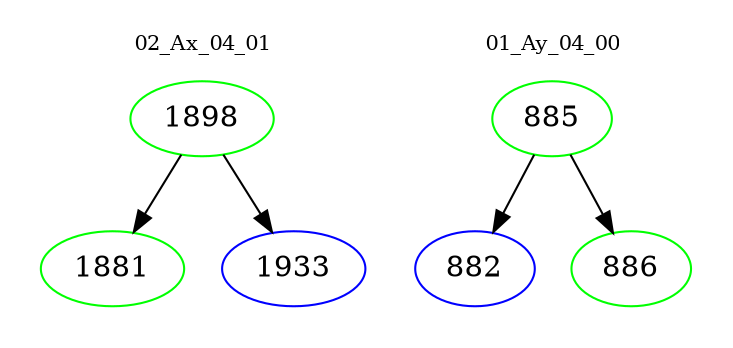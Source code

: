 digraph{
subgraph cluster_0 {
color = white
label = "02_Ax_04_01";
fontsize=10;
T0_1898 [label="1898", color="green"]
T0_1898 -> T0_1881 [color="black"]
T0_1881 [label="1881", color="green"]
T0_1898 -> T0_1933 [color="black"]
T0_1933 [label="1933", color="blue"]
}
subgraph cluster_1 {
color = white
label = "01_Ay_04_00";
fontsize=10;
T1_885 [label="885", color="green"]
T1_885 -> T1_882 [color="black"]
T1_882 [label="882", color="blue"]
T1_885 -> T1_886 [color="black"]
T1_886 [label="886", color="green"]
}
}
